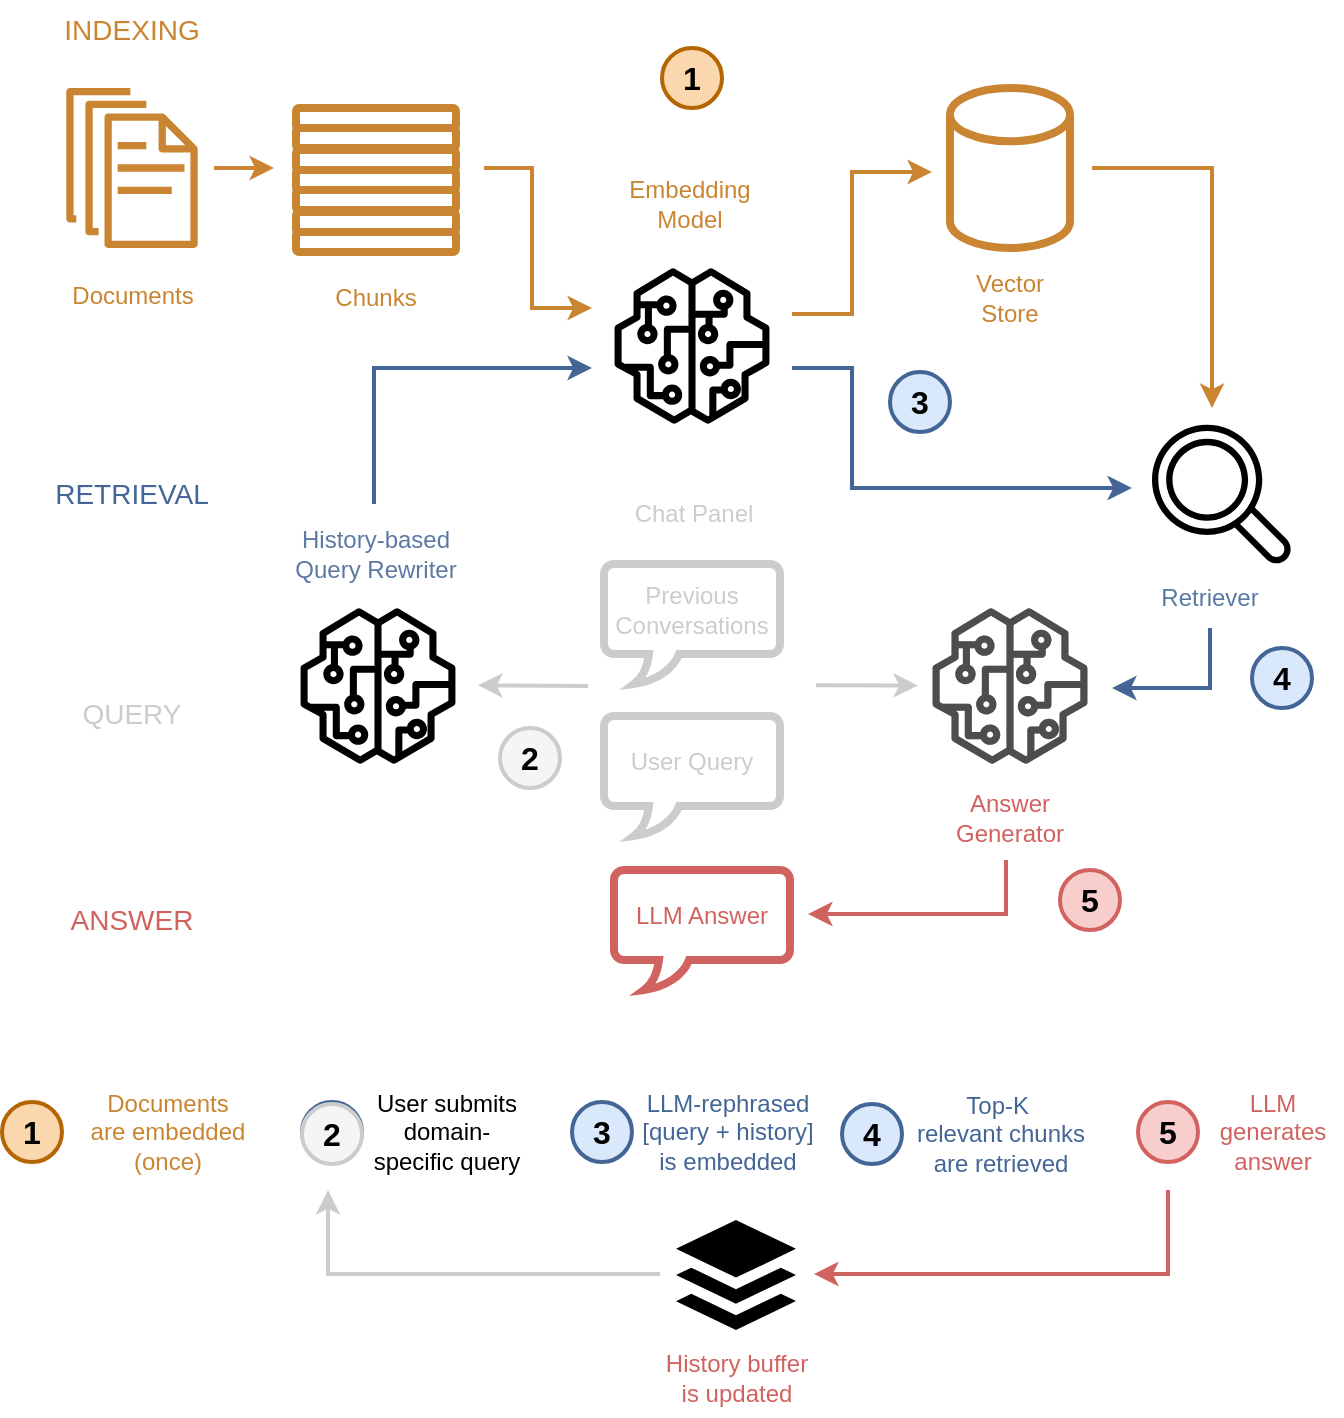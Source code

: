 <mxfile version="28.0.7">
  <diagram name="Page-1" id="A0v4osGbIFXanSQHNsu0">
    <mxGraphModel dx="844" dy="760" grid="1" gridSize="11" guides="1" tooltips="1" connect="1" arrows="1" fold="1" page="1" pageScale="1" pageWidth="1100" pageHeight="850" math="0" shadow="0">
      <root>
        <mxCell id="0" />
        <mxCell id="1" parent="0" />
        <mxCell id="MLRTUsqkNvuf_6sixTTs-123" value="" style="group" vertex="1" connectable="0" parent="1">
          <mxGeometry x="92" y="717" width="670" height="157" as="geometry" />
        </mxCell>
        <mxCell id="MLRTUsqkNvuf_6sixTTs-113" value="5" style="ellipse;whiteSpace=wrap;html=1;aspect=fixed;rotation=0;strokeColor=light-dark(#D0635F,#D0635F);gradientDirection=east;fillColor=#f8cecc;rounded=0;pointerEvents=0;fontFamily=Helvetica;fontSize=16;spacingTop=4;spacingBottom=4;spacingLeft=4;spacingRight=4;points=[];fontStyle=1;gradientColor=none;strokeWidth=2;" vertex="1" parent="MLRTUsqkNvuf_6sixTTs-123">
          <mxGeometry x="568" width="30" height="30" as="geometry" />
        </mxCell>
        <mxCell id="MLRTUsqkNvuf_6sixTTs-110" value="&lt;font style=&quot;color: light-dark(rgb(208, 99, 95), rgb(208, 99, 95));&quot;&gt;LLM generates answer&lt;/font&gt;" style="text;align=center;html=1;verticalAlign=middle;whiteSpace=wrap;rounded=0;" vertex="1" parent="MLRTUsqkNvuf_6sixTTs-123">
          <mxGeometry x="601" width="69" height="30" as="geometry" />
        </mxCell>
        <mxCell id="MLRTUsqkNvuf_6sixTTs-98" value="&lt;font style=&quot;color: light-dark(rgb(201, 133, 49), rgb(201, 133, 49));&quot;&gt;Documents&lt;/font&gt;&lt;div&gt;&lt;font style=&quot;color: light-dark(rgb(201, 133, 49), rgb(201, 133, 49));&quot;&gt;are embedded&lt;/font&gt;&lt;div&gt;&lt;font style=&quot;color: light-dark(rgb(201, 133, 49), rgb(201, 133, 49));&quot;&gt;(once)&lt;/font&gt;&lt;/div&gt;&lt;/div&gt;" style="text;align=center;html=1;verticalAlign=middle;whiteSpace=wrap;rounded=0;" vertex="1" parent="MLRTUsqkNvuf_6sixTTs-123">
          <mxGeometry x="38" width="90" height="30" as="geometry" />
        </mxCell>
        <mxCell id="MLRTUsqkNvuf_6sixTTs-99" value="1" style="ellipse;whiteSpace=wrap;html=1;aspect=fixed;rotation=0;strokeColor=#B46504;gradientDirection=east;fillColor=#fad7ac;rounded=0;pointerEvents=0;fontFamily=Helvetica;fontSize=16;spacingTop=4;spacingBottom=4;spacingLeft=4;spacingRight=4;points=[];fontStyle=1;strokeWidth=2;" vertex="1" parent="MLRTUsqkNvuf_6sixTTs-123">
          <mxGeometry width="30" height="30" as="geometry" />
        </mxCell>
        <mxCell id="MLRTUsqkNvuf_6sixTTs-100" value="2" style="ellipse;whiteSpace=wrap;html=1;aspect=fixed;rotation=0;strokeColor=light-dark(#436697,#436697);gradientDirection=east;fillColor=#dae8fc;rounded=0;pointerEvents=0;fontFamily=Helvetica;fontSize=16;spacingTop=4;spacingBottom=4;spacingLeft=4;spacingRight=4;points=[];fontStyle=1;gradientColor=none;strokeWidth=2;" vertex="1" parent="MLRTUsqkNvuf_6sixTTs-123">
          <mxGeometry x="150" width="30" height="30" as="geometry" />
        </mxCell>
        <mxCell id="MLRTUsqkNvuf_6sixTTs-102" value="&lt;span style=&quot;background-color: transparent;&quot;&gt;&lt;font style=&quot;color: light-dark(rgb(0, 0, 0), rgb(179, 179, 179));&quot;&gt;User submits domain-specific query&lt;/font&gt;&lt;/span&gt;" style="text;align=center;html=1;verticalAlign=middle;whiteSpace=wrap;rounded=0;" vertex="1" parent="MLRTUsqkNvuf_6sixTTs-123">
          <mxGeometry x="184" width="77" height="30" as="geometry" />
        </mxCell>
        <mxCell id="MLRTUsqkNvuf_6sixTTs-103" value="3" style="ellipse;whiteSpace=wrap;html=1;aspect=fixed;rotation=0;strokeColor=light-dark(#436697,#436697);gradientDirection=east;fillColor=#dae8fc;rounded=0;pointerEvents=0;fontFamily=Helvetica;fontSize=16;spacingTop=4;spacingBottom=4;spacingLeft=4;spacingRight=4;points=[];fontStyle=1;gradientColor=none;strokeWidth=2;" vertex="1" parent="MLRTUsqkNvuf_6sixTTs-123">
          <mxGeometry x="285" width="30" height="30" as="geometry" />
        </mxCell>
        <mxCell id="MLRTUsqkNvuf_6sixTTs-104" value="&lt;div&gt;&lt;font style=&quot;color: light-dark(rgb(67, 102, 151), rgb(67, 102, 151));&quot;&gt;LLM-rephrased&lt;/font&gt;&lt;/div&gt;&lt;font style=&quot;color: light-dark(rgb(67, 102, 151), rgb(67, 102, 151));&quot;&gt;[query + history]&lt;/font&gt;&lt;div&gt;&lt;font style=&quot;color: light-dark(rgb(67, 102, 151), rgb(67, 102, 151));&quot;&gt;is embedded&lt;/font&gt;&lt;/div&gt;" style="text;align=center;html=1;verticalAlign=middle;whiteSpace=wrap;rounded=0;" vertex="1" parent="MLRTUsqkNvuf_6sixTTs-123">
          <mxGeometry x="319" width="88" height="30" as="geometry" />
        </mxCell>
        <mxCell id="MLRTUsqkNvuf_6sixTTs-106" value="4" style="ellipse;whiteSpace=wrap;html=1;aspect=fixed;rotation=0;strokeColor=light-dark(#436697,#436697);gradientDirection=east;fillColor=#dae8fc;rounded=0;pointerEvents=0;fontFamily=Helvetica;fontSize=16;spacingTop=4;spacingBottom=4;spacingLeft=4;spacingRight=4;points=[];fontStyle=1;gradientColor=none;strokeWidth=2;" vertex="1" parent="MLRTUsqkNvuf_6sixTTs-123">
          <mxGeometry x="420" y="1" width="30" height="30" as="geometry" />
        </mxCell>
        <mxCell id="MLRTUsqkNvuf_6sixTTs-107" value="&lt;font style=&quot;color: light-dark(rgb(67, 102, 151), rgb(67, 102, 151));&quot;&gt;Top-K&amp;nbsp;&lt;/font&gt;&lt;div&gt;&lt;font style=&quot;color: light-dark(rgb(67, 102, 151), rgb(67, 102, 151));&quot;&gt;relevant&amp;nbsp;&lt;/font&gt;&lt;span style=&quot;color: light-dark(rgb(67, 102, 151), rgb(67, 102, 151)); background-color: transparent;&quot;&gt;chunks&lt;/span&gt;&lt;div&gt;&lt;span style=&quot;background-color: transparent;&quot;&gt;&lt;font style=&quot;color: light-dark(rgb(67, 102, 151), rgb(67, 102, 151));&quot;&gt;are retrieved&lt;/font&gt;&lt;/span&gt;&lt;/div&gt;&lt;/div&gt;" style="text;align=center;html=1;verticalAlign=middle;whiteSpace=wrap;rounded=0;" vertex="1" parent="MLRTUsqkNvuf_6sixTTs-123">
          <mxGeometry x="457" y="1" width="85" height="30" as="geometry" />
        </mxCell>
        <mxCell id="MLRTUsqkNvuf_6sixTTs-114" style="edgeStyle=orthogonalEdgeStyle;rounded=0;orthogonalLoop=1;jettySize=auto;html=1;strokeWidth=2;fillColor=#dae8fc;gradientColor=#7ea6e0;strokeColor=light-dark(#D0635F,#D0635F);" edge="1" parent="MLRTUsqkNvuf_6sixTTs-123">
          <mxGeometry relative="1" as="geometry">
            <mxPoint x="406" y="86" as="targetPoint" />
            <mxPoint x="583" y="44" as="sourcePoint" />
            <Array as="points">
              <mxPoint x="583" y="86" />
              <mxPoint x="406" y="86" />
            </Array>
          </mxGeometry>
        </mxCell>
        <mxCell id="MLRTUsqkNvuf_6sixTTs-117" style="edgeStyle=orthogonalEdgeStyle;rounded=0;orthogonalLoop=1;jettySize=auto;html=1;strokeWidth=2;fillColor=#dae8fc;gradientColor=#7ea6e0;strokeColor=light-dark(#CCCCCC,#CCCCCC);" edge="1" parent="MLRTUsqkNvuf_6sixTTs-123">
          <mxGeometry relative="1" as="geometry">
            <mxPoint x="163" y="44" as="targetPoint" />
            <mxPoint x="329" y="86" as="sourcePoint" />
            <Array as="points">
              <mxPoint x="329" y="86" />
              <mxPoint x="163" y="86" />
            </Array>
          </mxGeometry>
        </mxCell>
        <mxCell id="MLRTUsqkNvuf_6sixTTs-119" value="" style="dashed=0;outlineConnect=0;html=1;align=center;labelPosition=center;verticalLabelPosition=bottom;verticalAlign=top;shape=mxgraph.weblogos.buffer;fillColor=light-dark(#D0635F,#D0635F);strokeColor=none;gradientColor=light-dark(#436697,#B3B3B3);gradientDirection=west;" vertex="1" parent="MLRTUsqkNvuf_6sixTTs-123">
          <mxGeometry x="337" y="59" width="60" height="55" as="geometry" />
        </mxCell>
        <mxCell id="MLRTUsqkNvuf_6sixTTs-121" value="&lt;font style=&quot;color: light-dark(rgb(208, 99, 95), rgb(179, 179, 179));&quot;&gt;History buffer is updated&lt;/font&gt;" style="text;align=center;html=1;verticalAlign=middle;whiteSpace=wrap;rounded=0;" vertex="1" parent="MLRTUsqkNvuf_6sixTTs-123">
          <mxGeometry x="326.5" y="119" width="81" height="38" as="geometry" />
        </mxCell>
        <mxCell id="MLRTUsqkNvuf_6sixTTs-124" value="2" style="ellipse;whiteSpace=wrap;html=1;aspect=fixed;rotation=0;strokeColor=light-dark(#CCCCCC,#CCCCCC);gradientDirection=east;fillColor=light-dark(#F5F5F5,#333333);rounded=0;pointerEvents=0;fontFamily=Helvetica;fontSize=16;spacingTop=4;spacingBottom=4;spacingLeft=4;spacingRight=4;points=[];fontStyle=1;gradientColor=none;strokeWidth=2;" vertex="1" parent="MLRTUsqkNvuf_6sixTTs-123">
          <mxGeometry x="150" y="1" width="30" height="30" as="geometry" />
        </mxCell>
        <mxCell id="MLRTUsqkNvuf_6sixTTs-6" value="&lt;font style=&quot;color: light-dark(rgb(201, 133, 49), rgb(201, 133, 49));&quot;&gt;Documents&lt;/font&gt;" style="sketch=0;outlineConnect=0;dashed=0;verticalLabelPosition=bottom;verticalAlign=top;align=center;html=1;fontSize=12;fontStyle=0;aspect=fixed;shape=mxgraph.aws4.resourceIcon;resIcon=mxgraph.aws4.documents;fillColor=none;strokeColor=light-dark(#C98531,#C98531);" vertex="1" parent="1">
          <mxGeometry x="107" y="200" width="100" height="100" as="geometry" />
        </mxCell>
        <mxCell id="MLRTUsqkNvuf_6sixTTs-16" style="edgeStyle=orthogonalEdgeStyle;rounded=0;orthogonalLoop=1;jettySize=auto;html=1;strokeWidth=2;strokeColor=light-dark(#C98531,#C98531);" edge="1" parent="1">
          <mxGeometry relative="1" as="geometry">
            <mxPoint x="387" y="320" as="targetPoint" />
            <mxPoint x="333" y="250" as="sourcePoint" />
            <Array as="points">
              <mxPoint x="357" y="250" />
              <mxPoint x="357" y="320" />
            </Array>
          </mxGeometry>
        </mxCell>
        <mxCell id="MLRTUsqkNvuf_6sixTTs-9" value="" style="rounded=1;whiteSpace=wrap;html=1;strokeWidth=4;strokeColor=light-dark(#C98531,#C98531);" vertex="1" parent="1">
          <mxGeometry x="239" y="220" width="80" height="10" as="geometry" />
        </mxCell>
        <mxCell id="MLRTUsqkNvuf_6sixTTs-17" style="edgeStyle=orthogonalEdgeStyle;rounded=0;orthogonalLoop=1;jettySize=auto;html=1;strokeWidth=2;strokeColor=light-dark(#C98531,#C98531);" edge="1" parent="1">
          <mxGeometry relative="1" as="geometry">
            <mxPoint x="228" y="250" as="targetPoint" />
            <mxPoint x="198" y="250" as="sourcePoint" />
          </mxGeometry>
        </mxCell>
        <mxCell id="MLRTUsqkNvuf_6sixTTs-20" value="" style="strokeWidth=4;html=1;shape=mxgraph.flowchart.database;whiteSpace=wrap;strokeColor=light-dark(#C98531,#C98531);" vertex="1" parent="1">
          <mxGeometry x="566" y="210" width="60" height="80" as="geometry" />
        </mxCell>
        <mxCell id="MLRTUsqkNvuf_6sixTTs-22" value="&lt;font style=&quot;color: light-dark(rgb(201, 133, 49), rgb(201, 133, 49));&quot;&gt;Vector Store&lt;/font&gt;" style="text;strokeColor=none;align=center;fillColor=none;html=1;verticalAlign=middle;whiteSpace=wrap;rounded=0;" vertex="1" parent="1">
          <mxGeometry x="566" y="300" width="60" height="30" as="geometry" />
        </mxCell>
        <mxCell id="MLRTUsqkNvuf_6sixTTs-25" style="edgeStyle=orthogonalEdgeStyle;rounded=0;orthogonalLoop=1;jettySize=auto;html=1;strokeWidth=2;strokeColor=light-dark(#C98531,#C98531);" edge="1" parent="1">
          <mxGeometry relative="1" as="geometry">
            <mxPoint x="557" y="252" as="targetPoint" />
            <mxPoint x="487" y="323" as="sourcePoint" />
            <Array as="points">
              <mxPoint x="517" y="323" />
              <mxPoint x="517" y="252" />
              <mxPoint x="557" y="252" />
            </Array>
          </mxGeometry>
        </mxCell>
        <mxCell id="MLRTUsqkNvuf_6sixTTs-29" value="&lt;font style=&quot;color: light-dark(rgb(204, 204, 204), rgb(204, 204, 204));&quot;&gt;User Query&lt;/font&gt;" style="whiteSpace=wrap;html=1;shape=mxgraph.basic.roundRectCallout;dx=30;dy=15;size=5;boundedLbl=1;strokeWidth=4;fillColor=none;gradientColor=#7ea6e0;strokeColor=light-dark(#CCCCCC,#CCCCCC);" vertex="1" parent="1">
          <mxGeometry x="393" y="524" width="88" height="60" as="geometry" />
        </mxCell>
        <mxCell id="MLRTUsqkNvuf_6sixTTs-30" value="&lt;font style=&quot;color: light-dark(rgb(204, 204, 204), rgb(204, 204, 204));&quot;&gt;Previous Conversations&lt;/font&gt;" style="whiteSpace=wrap;html=1;shape=mxgraph.basic.roundRectCallout;dx=30;dy=15;size=5;boundedLbl=1;strokeWidth=4;gradientDirection=east;fillColor=none;gradientColor=#7ea6e0;strokeColor=light-dark(#CCCCCC,#CCCCCC);" vertex="1" parent="1">
          <mxGeometry x="393" y="448" width="88" height="60" as="geometry" />
        </mxCell>
        <mxCell id="MLRTUsqkNvuf_6sixTTs-31" value="&lt;font style=&quot;color: light-dark(rgb(208, 99, 95), rgb(208, 99, 95));&quot;&gt;LLM Answer&lt;/font&gt;" style="whiteSpace=wrap;html=1;shape=mxgraph.basic.roundRectCallout;dx=30;dy=15;size=5;boundedLbl=1;strokeWidth=4;fillColor=none;gradientColor=#ea6b66;strokeColor=light-dark(#D0635F,#D0635F);" vertex="1" parent="1">
          <mxGeometry x="398" y="601" width="88" height="60" as="geometry" />
        </mxCell>
        <mxCell id="MLRTUsqkNvuf_6sixTTs-47" value="" style="edgeStyle=orthogonalEdgeStyle;rounded=0;orthogonalLoop=1;jettySize=auto;html=1;strokeWidth=2;fillColor=#dae8fc;gradientColor=#7ea6e0;strokeColor=light-dark(#436697,#436697);" edge="1" parent="1">
          <mxGeometry relative="1" as="geometry">
            <mxPoint x="278" y="418" as="sourcePoint" />
            <mxPoint x="387" y="350" as="targetPoint" />
            <Array as="points">
              <mxPoint x="278" y="350" />
              <mxPoint x="387" y="350" />
            </Array>
          </mxGeometry>
        </mxCell>
        <mxCell id="MLRTUsqkNvuf_6sixTTs-34" value="" style="sketch=0;outlineConnect=0;gradientColor=light-dark(#CCCCCC,#CCCCCC);fillColor=light-dark(#436697,#436697);strokeColor=#6c8ebf;dashed=0;verticalLabelPosition=bottom;verticalAlign=top;align=center;html=1;fontSize=12;fontStyle=0;aspect=fixed;pointerEvents=1;shape=mxgraph.aws4.sagemaker_model;strokeWidth=1;gradientDirection=south;" vertex="1" parent="1">
          <mxGeometry x="241" y="470" width="78" height="78" as="geometry" />
        </mxCell>
        <mxCell id="MLRTUsqkNvuf_6sixTTs-46" value="" style="sketch=0;outlineConnect=0;gradientColor=light-dark(#436697,#436697);fillColor=light-dark(#C98531,#C98531);strokeColor=#d79b00;dashed=0;verticalLabelPosition=bottom;verticalAlign=top;align=center;html=1;fontSize=12;fontStyle=0;aspect=fixed;pointerEvents=1;shape=mxgraph.aws4.sagemaker_model;strokeWidth=1;" vertex="1" parent="1">
          <mxGeometry x="398" y="300" width="78" height="78" as="geometry" />
        </mxCell>
        <mxCell id="MLRTUsqkNvuf_6sixTTs-49" value="" style="sketch=0;outlineConnect=0;fillColor=light-dark(#C98531,#C98531);strokeColor=#d79b00;dashed=0;verticalLabelPosition=bottom;verticalAlign=top;align=center;html=1;fontSize=12;fontStyle=0;aspect=fixed;pointerEvents=1;shape=mxgraph.aws4.magnifying_glass_2;gradientColor=light-dark(#436697,#436697);" vertex="1" parent="1">
          <mxGeometry x="667" y="378" width="70" height="70" as="geometry" />
        </mxCell>
        <mxCell id="MLRTUsqkNvuf_6sixTTs-50" value="" style="sketch=0;outlineConnect=0;fillColor=light-dark(#436697,#436697);strokeColor=none;dashed=0;verticalLabelPosition=bottom;verticalAlign=top;align=center;html=1;fontSize=12;fontStyle=0;aspect=fixed;pointerEvents=1;shape=mxgraph.aws4.sagemaker_model;strokeWidth=1;gradientColor=light-dark(#D0635F,#D0635F)" vertex="1" parent="1">
          <mxGeometry x="557" y="470" width="78" height="78" as="geometry" />
        </mxCell>
        <mxCell id="MLRTUsqkNvuf_6sixTTs-51" style="edgeStyle=orthogonalEdgeStyle;rounded=0;orthogonalLoop=1;jettySize=auto;html=1;strokeWidth=2;strokeColor=light-dark(#C98531,#C98531);" edge="1" parent="1">
          <mxGeometry relative="1" as="geometry">
            <mxPoint x="697" y="370" as="targetPoint" />
            <mxPoint x="637" y="250" as="sourcePoint" />
            <Array as="points">
              <mxPoint x="697" y="250" />
              <mxPoint x="697" y="370" />
            </Array>
          </mxGeometry>
        </mxCell>
        <mxCell id="MLRTUsqkNvuf_6sixTTs-53" style="edgeStyle=orthogonalEdgeStyle;rounded=0;orthogonalLoop=1;jettySize=auto;html=1;strokeWidth=2;fillColor=#dae8fc;gradientColor=#7ea6e0;strokeColor=light-dark(#436697,#436697);" edge="1" parent="1">
          <mxGeometry relative="1" as="geometry">
            <mxPoint x="657" y="410" as="targetPoint" />
            <mxPoint x="487" y="350" as="sourcePoint" />
            <Array as="points">
              <mxPoint x="517" y="350" />
              <mxPoint x="517" y="410" />
            </Array>
          </mxGeometry>
        </mxCell>
        <mxCell id="MLRTUsqkNvuf_6sixTTs-56" style="edgeStyle=orthogonalEdgeStyle;rounded=0;orthogonalLoop=1;jettySize=auto;html=1;strokeWidth=2;exitX=0.5;exitY=1;exitDx=0;exitDy=0;fillColor=#dae8fc;gradientColor=#7ea6e0;strokeColor=light-dark(#436697,#436697);" edge="1" parent="1" source="MLRTUsqkNvuf_6sixTTs-78">
          <mxGeometry relative="1" as="geometry">
            <mxPoint x="647" y="510" as="targetPoint" />
            <mxPoint x="707" y="490" as="sourcePoint" />
            <Array as="points">
              <mxPoint x="696" y="510" />
            </Array>
          </mxGeometry>
        </mxCell>
        <mxCell id="MLRTUsqkNvuf_6sixTTs-58" style="edgeStyle=orthogonalEdgeStyle;rounded=0;orthogonalLoop=1;jettySize=auto;html=1;strokeWidth=2;fillColor=#f8cecc;gradientColor=#ea6b66;strokeColor=light-dark(#D0635F,#D0635F);" edge="1" parent="1">
          <mxGeometry relative="1" as="geometry">
            <mxPoint x="495" y="623" as="targetPoint" />
            <mxPoint x="594" y="596" as="sourcePoint" />
            <Array as="points">
              <mxPoint x="594" y="596" />
              <mxPoint x="594" y="623" />
            </Array>
          </mxGeometry>
        </mxCell>
        <mxCell id="MLRTUsqkNvuf_6sixTTs-68" value="" style="rounded=1;whiteSpace=wrap;html=1;strokeWidth=4;strokeColor=light-dark(#C98531,#C98531);" vertex="1" parent="1">
          <mxGeometry x="239" y="230" width="80" height="10" as="geometry" />
        </mxCell>
        <mxCell id="MLRTUsqkNvuf_6sixTTs-69" value="" style="rounded=1;whiteSpace=wrap;html=1;strokeWidth=4;strokeColor=light-dark(#C98531,#C98531);" vertex="1" parent="1">
          <mxGeometry x="239" y="241" width="80" height="10" as="geometry" />
        </mxCell>
        <mxCell id="MLRTUsqkNvuf_6sixTTs-71" value="" style="rounded=1;whiteSpace=wrap;html=1;strokeWidth=4;strokeColor=light-dark(#C98531,#C98531);" vertex="1" parent="1">
          <mxGeometry x="239" y="251" width="80" height="10" as="geometry" />
        </mxCell>
        <mxCell id="MLRTUsqkNvuf_6sixTTs-72" value="" style="rounded=1;whiteSpace=wrap;html=1;strokeWidth=4;strokeColor=light-dark(#C98531,#C98531);" vertex="1" parent="1">
          <mxGeometry x="239" y="261" width="80" height="10" as="geometry" />
        </mxCell>
        <mxCell id="MLRTUsqkNvuf_6sixTTs-73" value="" style="rounded=1;whiteSpace=wrap;html=1;strokeWidth=4;strokeColor=light-dark(#C98531,#C98531);" vertex="1" parent="1">
          <mxGeometry x="239" y="272" width="80" height="10" as="geometry" />
        </mxCell>
        <mxCell id="MLRTUsqkNvuf_6sixTTs-74" value="" style="rounded=1;whiteSpace=wrap;html=1;strokeWidth=4;strokeColor=light-dark(#C98531,#C98531);" vertex="1" parent="1">
          <mxGeometry x="239" y="282" width="80" height="10" as="geometry" />
        </mxCell>
        <mxCell id="MLRTUsqkNvuf_6sixTTs-75" value="&lt;font style=&quot;color: light-dark(rgb(201, 133, 49), rgb(201, 133, 49));&quot;&gt;Chunks&lt;/font&gt;" style="text;strokeColor=none;align=center;fillColor=none;html=1;verticalAlign=middle;whiteSpace=wrap;rounded=0;" vertex="1" parent="1">
          <mxGeometry x="249" y="300" width="60" height="30" as="geometry" />
        </mxCell>
        <mxCell id="MLRTUsqkNvuf_6sixTTs-76" value="&lt;div&gt;&lt;font style=&quot;color: light-dark(rgb(201, 133, 49), rgb(201, 133, 49));&quot;&gt;Embedding Model&lt;/font&gt;&lt;/div&gt;" style="text;strokeColor=none;align=center;fillColor=none;html=1;verticalAlign=middle;whiteSpace=wrap;rounded=0;" vertex="1" parent="1">
          <mxGeometry x="406" y="253" width="60" height="30" as="geometry" />
        </mxCell>
        <mxCell id="MLRTUsqkNvuf_6sixTTs-77" value="&lt;font style=&quot;color: light-dark(rgb(208, 99, 95), rgb(208, 99, 95));&quot;&gt;Answer Generator&lt;/font&gt;" style="text;strokeColor=none;align=center;fillColor=none;html=1;verticalAlign=middle;whiteSpace=wrap;rounded=0;" vertex="1" parent="1">
          <mxGeometry x="551" y="560" width="90" height="30" as="geometry" />
        </mxCell>
        <mxCell id="MLRTUsqkNvuf_6sixTTs-78" value="&lt;font style=&quot;color: light-dark(rgb(92, 121, 163), rgb(92, 121, 163));&quot;&gt;Retriever&lt;/font&gt;" style="text;strokeColor=none;align=center;fillColor=none;html=1;verticalAlign=middle;whiteSpace=wrap;rounded=0;" vertex="1" parent="1">
          <mxGeometry x="651" y="450" width="90" height="30" as="geometry" />
        </mxCell>
        <mxCell id="MLRTUsqkNvuf_6sixTTs-85" value="&lt;font style=&quot;font-size: 14px; color: light-dark(rgb(201, 133, 49), rgb(201, 133, 49));&quot;&gt;INDEXING&lt;/font&gt;" style="text;strokeColor=none;align=center;fillColor=none;html=1;verticalAlign=middle;whiteSpace=wrap;rounded=0;" vertex="1" parent="1">
          <mxGeometry x="117" y="166" width="80" height="30" as="geometry" />
        </mxCell>
        <mxCell id="MLRTUsqkNvuf_6sixTTs-86" value="&lt;span style=&quot;font-size: 14px;&quot;&gt;&lt;font style=&quot;color: light-dark(rgb(67, 102, 151), rgb(67, 102, 151));&quot;&gt;RETRIEVAL&lt;/font&gt;&lt;/span&gt;" style="text;strokeColor=none;align=center;fillColor=none;html=1;verticalAlign=middle;whiteSpace=wrap;rounded=0;" vertex="1" parent="1">
          <mxGeometry x="117" y="398" width="80" height="30" as="geometry" />
        </mxCell>
        <mxCell id="MLRTUsqkNvuf_6sixTTs-87" value="&lt;font color=&quot;#d0635f&quot;&gt;&lt;span style=&quot;font-size: 14px;&quot;&gt;ANSWER&lt;/span&gt;&lt;/font&gt;" style="text;strokeColor=none;align=center;fillColor=none;html=1;verticalAlign=middle;whiteSpace=wrap;rounded=0;" vertex="1" parent="1">
          <mxGeometry x="117" y="611" width="80" height="30" as="geometry" />
        </mxCell>
        <mxCell id="MLRTUsqkNvuf_6sixTTs-93" value="1" style="ellipse;whiteSpace=wrap;html=1;aspect=fixed;rotation=0;strokeColor=#B46504;gradientDirection=east;fillColor=#fad7ac;rounded=0;pointerEvents=0;fontFamily=Helvetica;fontSize=16;spacingTop=4;spacingBottom=4;spacingLeft=4;spacingRight=4;points=[];fontStyle=1;strokeWidth=2;" vertex="1" parent="1">
          <mxGeometry x="422" y="190" width="30" height="30" as="geometry" />
        </mxCell>
        <mxCell id="MLRTUsqkNvuf_6sixTTs-94" value="3" style="ellipse;whiteSpace=wrap;html=1;aspect=fixed;rotation=0;strokeColor=light-dark(#436697,#436697);gradientDirection=east;fillColor=#dae8fc;rounded=0;pointerEvents=0;fontFamily=Helvetica;fontSize=16;spacingTop=4;spacingBottom=4;spacingLeft=4;spacingRight=4;points=[];fontStyle=1;gradientColor=none;strokeWidth=2;" vertex="1" parent="1">
          <mxGeometry x="536" y="352" width="30" height="30" as="geometry" />
        </mxCell>
        <mxCell id="MLRTUsqkNvuf_6sixTTs-96" value="5" style="ellipse;whiteSpace=wrap;html=1;aspect=fixed;rotation=0;strokeColor=light-dark(#D0635F,#D0635F);gradientDirection=east;fillColor=#f8cecc;rounded=0;pointerEvents=0;fontFamily=Helvetica;fontSize=16;spacingTop=4;spacingBottom=4;spacingLeft=4;spacingRight=4;points=[];fontStyle=1;gradientColor=none;strokeWidth=2;" vertex="1" parent="1">
          <mxGeometry x="621" y="601" width="30" height="30" as="geometry" />
        </mxCell>
        <mxCell id="MLRTUsqkNvuf_6sixTTs-97" value="4" style="ellipse;whiteSpace=wrap;html=1;aspect=fixed;rotation=0;strokeColor=light-dark(#436697,#436697);gradientDirection=east;fillColor=#dae8fc;rounded=0;pointerEvents=0;fontFamily=Helvetica;fontSize=16;spacingTop=4;spacingBottom=4;spacingLeft=4;spacingRight=4;points=[];fontStyle=1;gradientColor=none;strokeWidth=2;" vertex="1" parent="1">
          <mxGeometry x="717" y="490" width="30" height="30" as="geometry" />
        </mxCell>
        <mxCell id="MLRTUsqkNvuf_6sixTTs-108" value="2" style="ellipse;whiteSpace=wrap;html=1;aspect=fixed;rotation=0;strokeColor=light-dark(#CCCCCC,#CCCCCC);gradientDirection=east;fillColor=light-dark(#F5F5F5,#333333);rounded=0;pointerEvents=0;fontFamily=Helvetica;fontSize=16;spacingTop=4;spacingBottom=4;spacingLeft=4;spacingRight=4;points=[];fontStyle=1;gradientColor=none;strokeWidth=2;" vertex="1" parent="1">
          <mxGeometry x="341" y="530" width="30" height="30" as="geometry" />
        </mxCell>
        <mxCell id="MLRTUsqkNvuf_6sixTTs-35" value="&lt;font style=&quot;color: light-dark(rgb(92, 121, 163), rgb(92, 121, 163));&quot;&gt;History-based Query Rewriter&lt;/font&gt;" style="text;strokeColor=none;align=center;fillColor=none;html=1;verticalAlign=middle;whiteSpace=wrap;rounded=0;" vertex="1" parent="1">
          <mxGeometry x="234" y="428" width="90" height="30" as="geometry" />
        </mxCell>
        <mxCell id="MLRTUsqkNvuf_6sixTTs-127" value="&lt;span style=&quot;font-size: 14px;&quot;&gt;&lt;font style=&quot;color: light-dark(rgb(204, 204, 204), rgb(204, 204, 204));&quot;&gt;QUERY&lt;/font&gt;&lt;/span&gt;" style="text;strokeColor=none;align=center;fillColor=none;html=1;verticalAlign=middle;whiteSpace=wrap;rounded=0;" vertex="1" parent="1">
          <mxGeometry x="117" y="508" width="80" height="30" as="geometry" />
        </mxCell>
        <mxCell id="MLRTUsqkNvuf_6sixTTs-150" value="&lt;font style=&quot;color: light-dark(rgb(204, 204, 204), rgb(204, 204, 204));&quot;&gt;Chat Panel&lt;/font&gt;" style="text;strokeColor=none;align=center;fillColor=none;html=1;verticalAlign=middle;whiteSpace=wrap;rounded=0;" vertex="1" parent="1">
          <mxGeometry x="398" y="408" width="80" height="30" as="geometry" />
        </mxCell>
        <mxCell id="MLRTUsqkNvuf_6sixTTs-151" style="edgeStyle=orthogonalEdgeStyle;rounded=0;orthogonalLoop=1;jettySize=auto;html=1;strokeWidth=2;fillColor=#dae8fc;gradientColor=#7ea6e0;strokeColor=light-dark(#CCCCCC,#CCCCCC);endArrow=classic;endFill=1;" edge="1" parent="1">
          <mxGeometry relative="1" as="geometry">
            <mxPoint x="550" y="508.66" as="targetPoint" />
            <mxPoint x="499" y="508.66" as="sourcePoint" />
            <Array as="points">
              <mxPoint x="549.98" y="508.32" />
            </Array>
          </mxGeometry>
        </mxCell>
        <mxCell id="MLRTUsqkNvuf_6sixTTs-152" value="" style="edgeStyle=none;orthogonalLoop=1;jettySize=auto;html=1;rounded=0;strokeWidth=2;strokeColor=light-dark(#CCCCCC,#CCCCCC);" edge="1" parent="1">
          <mxGeometry width="80" relative="1" as="geometry">
            <mxPoint x="385" y="509" as="sourcePoint" />
            <mxPoint x="330" y="508.66" as="targetPoint" />
            <Array as="points" />
          </mxGeometry>
        </mxCell>
        <mxCell id="MLRTUsqkNvuf_6sixTTs-157" value="" style="sketch=0;outlineConnect=0;fillColor=light-dark(#FFFFFF,#FFFFFF);strokeColor=none;dashed=0;verticalLabelPosition=bottom;verticalAlign=top;align=center;html=1;fontSize=12;fontStyle=0;aspect=fixed;pointerEvents=1;shape=mxgraph.aws4.sagemaker_model;strokeWidth=1;gradientColor=none;opacity=30;" vertex="1" parent="1">
          <mxGeometry x="557" y="470" width="78" height="78" as="geometry" />
        </mxCell>
      </root>
    </mxGraphModel>
  </diagram>
</mxfile>
